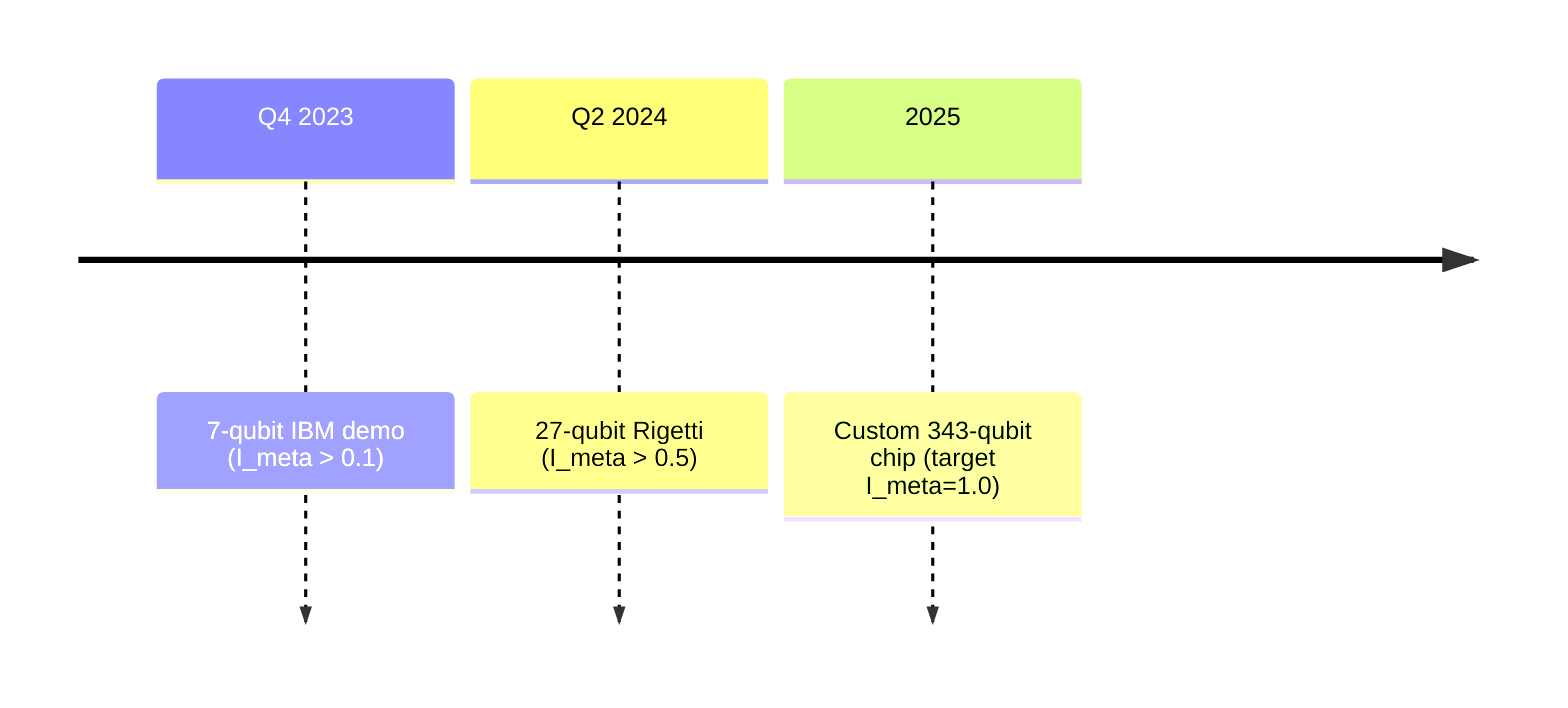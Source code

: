 timeline
    Q4 2023 : 7-qubit IBM demo (I_meta > 0.1)
    Q2 2024 : 27-qubit Rigetti (I_meta > 0.5)
    2025 : Custom 343-qubit chip (target I_meta=1.0)